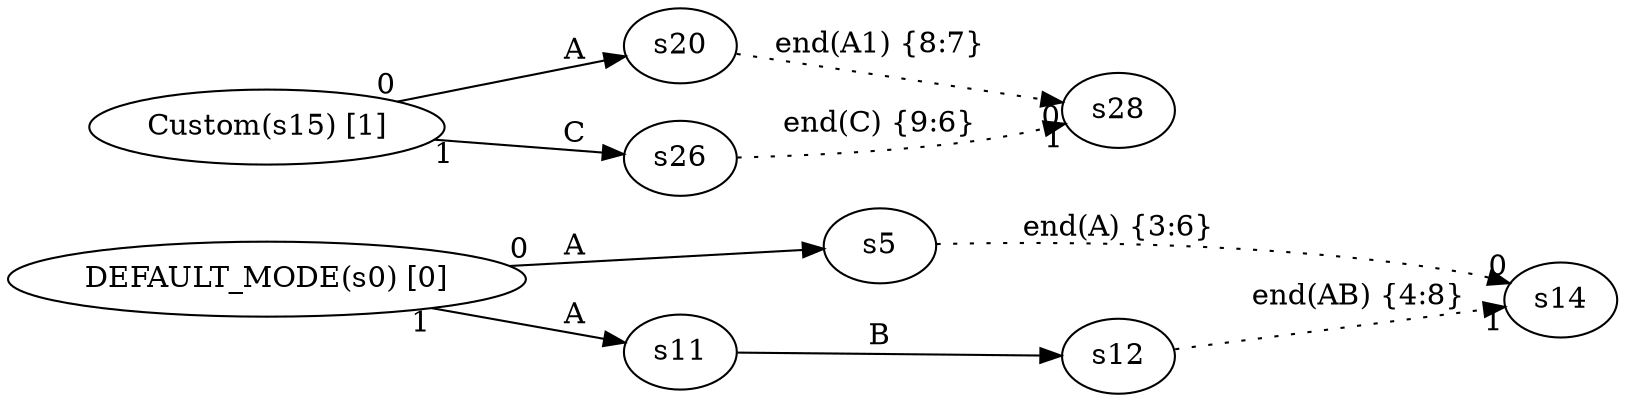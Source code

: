 digraph ATN {
  rankdir=LR;

  "DEFAULT_MODE(s0) [0]" -> s5 [label=A taillabel=0]
  s5 -> s14 [label="end(A) {3:6}" headlabel=0 style=dotted]
  "DEFAULT_MODE(s0) [0]" -> s11 [label=A taillabel=1]
  s11 -> s12 [label=B]
  s12 -> s14 [label="end(AB) {4:8}" headlabel=1 style=dotted]

  "Custom(s15) [1]" -> s20 [label=A taillabel=0]
  s20 -> s28 [label="end(A1) {8:7}" headlabel=0 style=dotted]
  "Custom(s15) [1]" -> s26 [label=C taillabel=1]
  s26 -> s28 [label="end(C) {9:6}" headlabel=1 style=dotted]
}